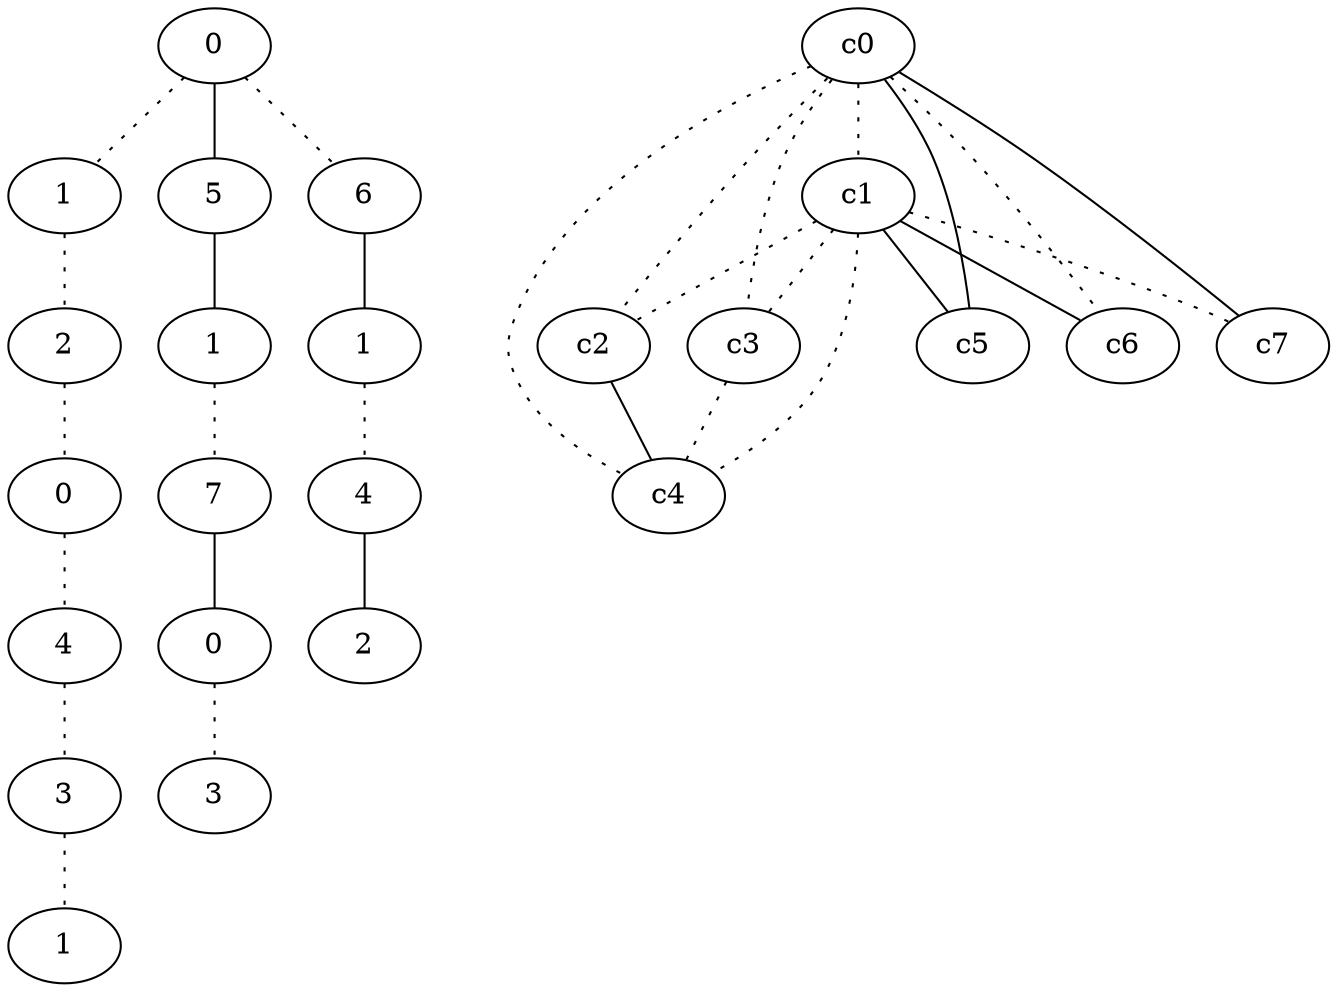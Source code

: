 graph {
a0[label=0];
a1[label=1];
a2[label=2];
a3[label=0];
a4[label=4];
a5[label=3];
a6[label=1];
a7[label=5];
a8[label=1];
a9[label=7];
a10[label=0];
a11[label=3];
a12[label=6];
a13[label=1];
a14[label=4];
a15[label=2];
a0 -- a1 [style=dotted];
a0 -- a7;
a0 -- a12 [style=dotted];
a1 -- a2 [style=dotted];
a2 -- a3 [style=dotted];
a3 -- a4 [style=dotted];
a4 -- a5 [style=dotted];
a5 -- a6 [style=dotted];
a7 -- a8;
a8 -- a9 [style=dotted];
a9 -- a10;
a10 -- a11 [style=dotted];
a12 -- a13;
a13 -- a14 [style=dotted];
a14 -- a15;
c0 -- c1 [style=dotted];
c0 -- c2 [style=dotted];
c0 -- c3 [style=dotted];
c0 -- c4 [style=dotted];
c0 -- c5;
c0 -- c6 [style=dotted];
c0 -- c7;
c1 -- c2 [style=dotted];
c1 -- c3 [style=dotted];
c1 -- c4 [style=dotted];
c1 -- c5;
c1 -- c6;
c1 -- c7 [style=dotted];
c2 -- c4;
c3 -- c4 [style=dotted];
}
